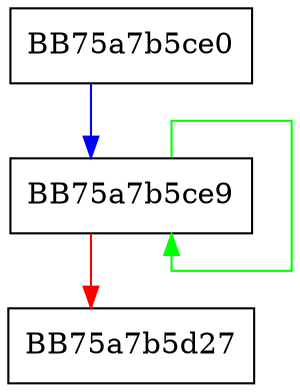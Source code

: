 digraph SymCryptFdefRawAddAsm {
  node [shape="box"];
  graph [splines=ortho];
  BB75a7b5ce0 -> BB75a7b5ce9 [color="blue"];
  BB75a7b5ce9 -> BB75a7b5ce9 [color="green"];
  BB75a7b5ce9 -> BB75a7b5d27 [color="red"];
}